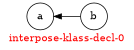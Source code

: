 // Copyright (C) 2007, 2008, 2009 Robert Nielsen <robert@dakota.org>
//
// Licensed under the Apache License, Version 2.0 (the "License");
// you may not use this file except in compliance with the License.
// You may obtain a copy of the License at
//
//      http://www.apache.org/licenses/LICENSE-2.0
//
// Unless required by applicable law or agreed to in writing, software
// distributed under the License is distributed on an "AS IS" BASIS,
// WITHOUT WARRANTIES OR CONDITIONS OF ANY KIND, either express or implied.
// See the License for the specific language governing permissions and
// limitations under the License.

digraph "interpose-klass-decl-0"
{
  graph [ label = "\G", fontcolor = red ];
  graph [ rankdir = LR, center = true, size = "3,0.33" ];
  node [ shape = circle ];
  edge [ dir = back ];
  
  a -> b;
}
